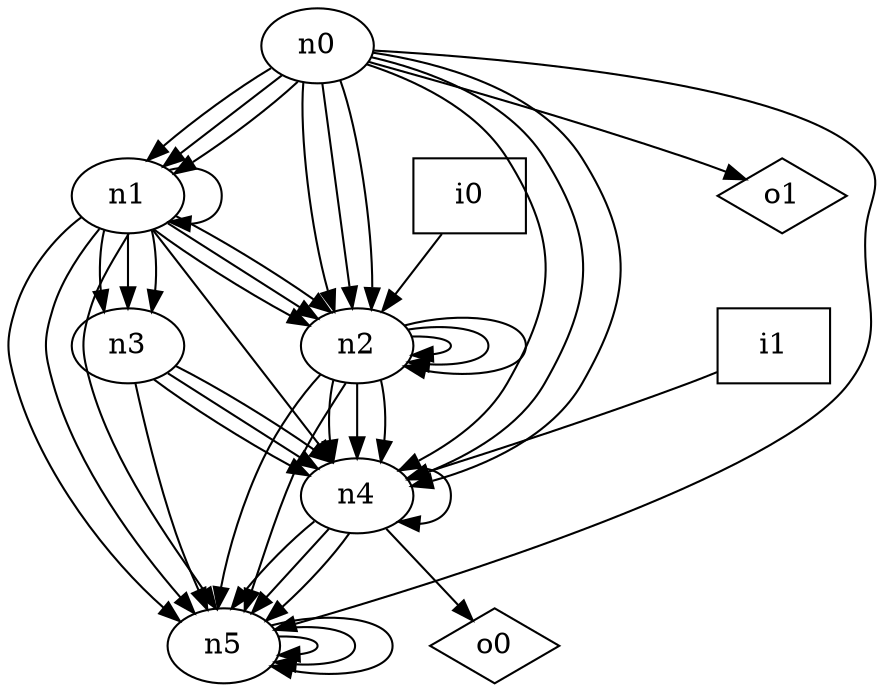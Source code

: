 digraph G {
n0 [label="n0"];
n1 [label="n1"];
n2 [label="n2"];
n3 [label="n3"];
n4 [label="n4"];
n5 [label="n5"];
n6 [label="i0",shape="box"];
n7 [label="i1",shape="box"];
n8 [label="o0",shape="diamond"];
n9 [label="o1",shape="diamond"];
n0 -> n1
n0 -> n1
n0 -> n1
n0 -> n2
n0 -> n2
n0 -> n2
n0 -> n4
n0 -> n4
n0 -> n4
n0 -> n5
n0 -> n9
n1 -> n1
n1 -> n2
n1 -> n2
n1 -> n2
n1 -> n3
n1 -> n3
n1 -> n3
n1 -> n4
n1 -> n5
n1 -> n5
n1 -> n5
n2 -> n2
n2 -> n2
n2 -> n2
n2 -> n4
n2 -> n4
n2 -> n4
n2 -> n5
n2 -> n5
n3 -> n4
n3 -> n4
n3 -> n4
n3 -> n5
n4 -> n4
n4 -> n5
n4 -> n5
n4 -> n5
n4 -> n8
n5 -> n5
n5 -> n5
n5 -> n5
n6 -> n2
n7 -> n4
}